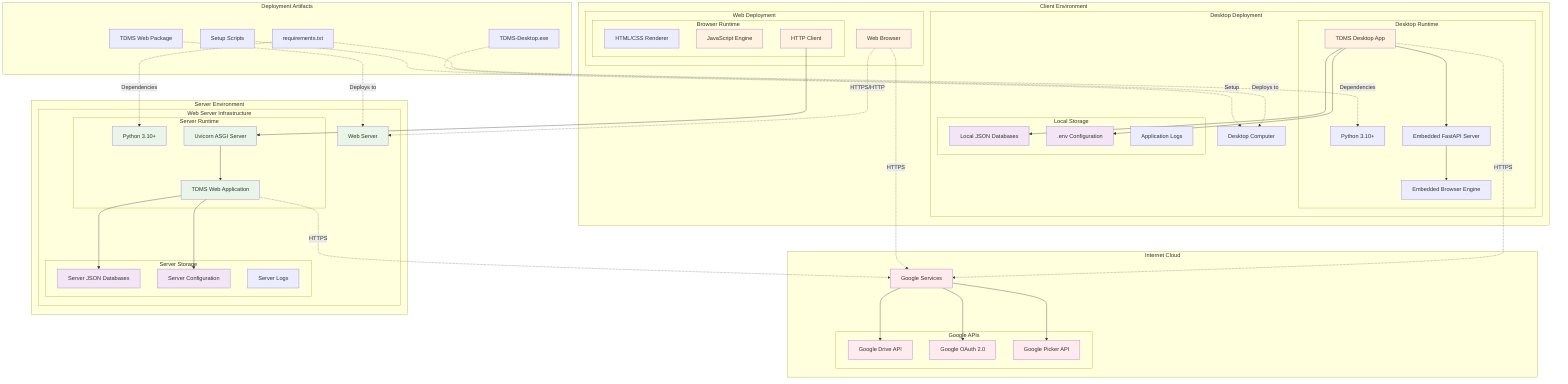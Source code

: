 flowchart TB
    subgraph Internet [Internet Cloud]
        GoogleServices[Google Services]
        subgraph Google_APIs [Google APIs]
            DriveAPI[Google Drive API]
            OAuthAPI[Google OAuth 2.0]
            PickerAPI[Google Picker API]
        end
    end
    
    subgraph Client_Environment [Client Environment]
        subgraph Desktop_Deployment [Desktop Deployment]
            DesktopMachine[Desktop Computer]
            subgraph Desktop_Runtime [Desktop Runtime]
                PythonRuntime[Python 3.10+]
                PyWebViewApp[TDMS Desktop App]
                EmbeddedServer[Embedded FastAPI Server]
                LocalBrowser[Embedded Browser Engine]
            end
            subgraph Desktop_Storage [Local Storage]
                LocalDB[Local JSON Databases]
                ConfigFile[.env Configuration]
                LogFiles[Application Logs]
            end
        end
        
        subgraph Web_Deployment [Web Deployment]
            ClientBrowser[Web Browser]
            subgraph Browser_Runtime [Browser Runtime]
                HTMLRenderer[HTML/CSS Renderer]
                JSEngine[JavaScript Engine]
                HTTPClient[HTTP Client]
            end
        end
    end
    
    subgraph Server_Environment [Server Environment]
        subgraph Web_Server [Web Server Infrastructure]
            WebMachine[Web Server]
            subgraph Server_Runtime [Server Runtime]
                PythonServer[Python 3.10+]
                FastAPIApp[TDMS Web Application]
                UvicornServer[Uvicorn ASGI Server]
            end
            subgraph Server_Storage [Server Storage]
                ServerDB[Server JSON Databases]
                ServerConfig[Server Configuration]
                ServerLogs[Server Logs]
            end
        end
    end
    
    %% Network Connections
    ClientBrowser -.->|HTTPS/HTTP| WebMachine
    PyWebViewApp -.->|HTTPS| GoogleServices
    ClientBrowser -.->|HTTPS| GoogleServices
    FastAPIApp -.->|HTTPS| GoogleServices
    
    %% Internal Connections - Desktop
    PyWebViewApp --> EmbeddedServer
    EmbeddedServer --> LocalBrowser
    PyWebViewApp --> LocalDB
    PyWebViewApp --> ConfigFile
    
    %% Internal Connections - Web
    HTTPClient --> UvicornServer
    UvicornServer --> FastAPIApp
    FastAPIApp --> ServerDB
    FastAPIApp --> ServerConfig
    
    %% Google API Connections
    GoogleServices --> DriveAPI
    GoogleServices --> OAuthAPI
    GoogleServices --> PickerAPI
    
    %% Deployment Artifacts
    subgraph Artifacts [Deployment Artifacts]
        DesktopExe[TDMS-Desktop.exe]
        WebPackage[TDMS Web Package]
        Requirements[requirements.txt]
        BatchScripts[Setup Scripts]
    end
    
    DesktopExe -.->|Deploys to| DesktopMachine
    WebPackage -.->|Deploys to| WebMachine
    Requirements -.->|Dependencies| PythonRuntime
    Requirements -.->|Dependencies| PythonServer
    BatchScripts -.->|Setup| DesktopMachine
    
    %% Network Protocols
    classDef networkNode fill:#e3f2fd
    classDef serverNode fill:#e8f5e8
    classDef clientNode fill:#fff3e0
    classDef storageNode fill:#f3e5f5
    classDef externalNode fill:#ffebee
    
    class ClientBrowser,PyWebViewApp,HTTPClient,JSEngine clientNode
    class WebMachine,FastAPIApp,UvicornServer,PythonServer serverNode
    class LocalDB,ServerDB,ConfigFile,ServerConfig storageNode
    class GoogleServices,DriveAPI,OAuthAPI,PickerAPI externalNode